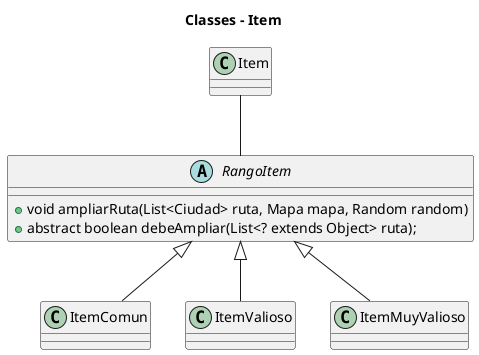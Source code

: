 @startuml

title Classes - Item

class Item
abstract class RangoItem{
  +void ampliarRuta(List<Ciudad> ruta, Mapa mapa, Random random)
  +abstract boolean debeAmpliar(List<? extends Object> ruta);
}

Item -- RangoItem 

class ItemComun
class ItemValioso
class ItemMuyValioso

RangoItem <|-- ItemComun 
RangoItem <|-- ItemValioso
RangoItem <|-- ItemMuyValioso 

@enduml
